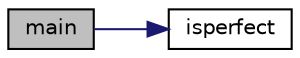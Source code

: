 digraph "main"
{
 // LATEX_PDF_SIZE
  edge [fontname="Helvetica",fontsize="10",labelfontname="Helvetica",labelfontsize="10"];
  node [fontname="Helvetica",fontsize="10",shape=record];
  rankdir="LR";
  Node1 [label="main",height=0.2,width=0.4,color="black", fillcolor="grey75", style="filled", fontcolor="black",tooltip="main функція, викликає функцію isperfect декілька раз"];
  Node1 -> Node2 [color="midnightblue",fontsize="10",style="solid",fontname="Helvetica"];
  Node2 [label="isperfect",height=0.2,width=0.4,color="black", fillcolor="white", style="filled",URL="$remakelab54_8c.html#a981fe65778bb1460fb792091e8a865f0",tooltip="Функція, що визначає чи є число ідеальним"];
}
